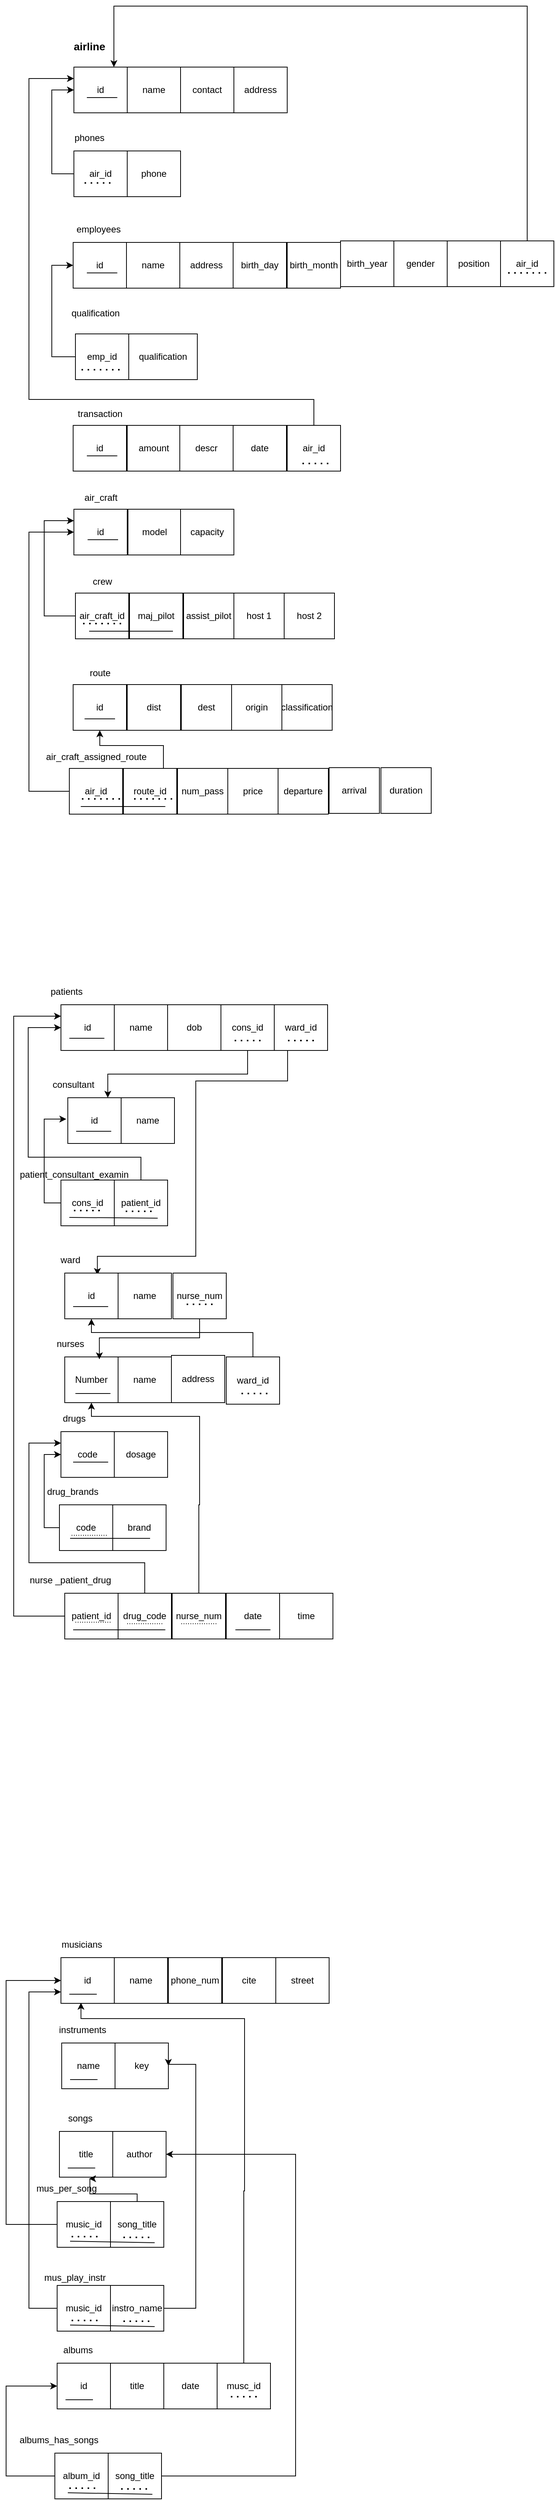 <mxfile version="27.0.3">
  <diagram name="Page-1" id="Xf2nIaWcc_9QEJcceSFJ">
    <mxGraphModel dx="1167" dy="615" grid="1" gridSize="10" guides="1" tooltips="1" connect="1" arrows="1" fold="1" page="1" pageScale="1" pageWidth="850" pageHeight="1100" math="0" shadow="0">
      <root>
        <mxCell id="0" />
        <mxCell id="1" parent="0" />
        <mxCell id="NDWrpsIQHPBVn6GBVkff-2" value="id" style="rounded=0;whiteSpace=wrap;html=1;" vertex="1" parent="1">
          <mxGeometry x="100" y="90" width="70" height="60" as="geometry" />
        </mxCell>
        <mxCell id="NDWrpsIQHPBVn6GBVkff-3" value="&lt;h3 style=&quot;line-height: 210%;&quot;&gt;airline&lt;/h3&gt;" style="text;html=1;align=center;verticalAlign=middle;resizable=0;points=[];autosize=1;strokeColor=none;fillColor=none;" vertex="1" parent="1">
          <mxGeometry x="90" y="28" width="60" height="70" as="geometry" />
        </mxCell>
        <mxCell id="NDWrpsIQHPBVn6GBVkff-4" value="contact" style="rounded=0;whiteSpace=wrap;html=1;" vertex="1" parent="1">
          <mxGeometry x="240" y="90" width="70" height="60" as="geometry" />
        </mxCell>
        <mxCell id="NDWrpsIQHPBVn6GBVkff-5" value="name" style="rounded=0;whiteSpace=wrap;html=1;" vertex="1" parent="1">
          <mxGeometry x="170" y="90" width="70" height="60" as="geometry" />
        </mxCell>
        <mxCell id="NDWrpsIQHPBVn6GBVkff-6" value="address" style="rounded=0;whiteSpace=wrap;html=1;" vertex="1" parent="1">
          <mxGeometry x="310" y="90" width="70" height="60" as="geometry" />
        </mxCell>
        <mxCell id="NDWrpsIQHPBVn6GBVkff-10" style="edgeStyle=orthogonalEdgeStyle;rounded=0;orthogonalLoop=1;jettySize=auto;html=1;exitX=0;exitY=0.5;exitDx=0;exitDy=0;entryX=0;entryY=0.5;entryDx=0;entryDy=0;" edge="1" parent="1" source="NDWrpsIQHPBVn6GBVkff-7" target="NDWrpsIQHPBVn6GBVkff-2">
          <mxGeometry relative="1" as="geometry">
            <mxPoint x="70" y="100" as="targetPoint" />
            <Array as="points">
              <mxPoint x="71" y="230" />
              <mxPoint x="71" y="120" />
            </Array>
          </mxGeometry>
        </mxCell>
        <mxCell id="NDWrpsIQHPBVn6GBVkff-7" value="air_id" style="rounded=0;whiteSpace=wrap;html=1;" vertex="1" parent="1">
          <mxGeometry x="100" y="200" width="70" height="60" as="geometry" />
        </mxCell>
        <mxCell id="NDWrpsIQHPBVn6GBVkff-8" value="phone" style="rounded=0;whiteSpace=wrap;html=1;" vertex="1" parent="1">
          <mxGeometry x="170" y="200" width="70" height="60" as="geometry" />
        </mxCell>
        <mxCell id="NDWrpsIQHPBVn6GBVkff-9" value="phones" style="text;html=1;align=center;verticalAlign=middle;resizable=0;points=[];autosize=1;strokeColor=none;fillColor=none;" vertex="1" parent="1">
          <mxGeometry x="90" y="168" width="60" height="30" as="geometry" />
        </mxCell>
        <mxCell id="NDWrpsIQHPBVn6GBVkff-11" value="id" style="rounded=0;whiteSpace=wrap;html=1;" vertex="1" parent="1">
          <mxGeometry x="99" y="320" width="70" height="60" as="geometry" />
        </mxCell>
        <mxCell id="NDWrpsIQHPBVn6GBVkff-12" value="employees" style="text;html=1;align=center;verticalAlign=middle;resizable=0;points=[];autosize=1;strokeColor=none;fillColor=none;" vertex="1" parent="1">
          <mxGeometry x="92" y="288" width="80" height="30" as="geometry" />
        </mxCell>
        <mxCell id="NDWrpsIQHPBVn6GBVkff-13" value="name" style="rounded=0;whiteSpace=wrap;html=1;" vertex="1" parent="1">
          <mxGeometry x="169" y="320" width="70" height="60" as="geometry" />
        </mxCell>
        <mxCell id="NDWrpsIQHPBVn6GBVkff-14" value="address" style="rounded=0;whiteSpace=wrap;html=1;" vertex="1" parent="1">
          <mxGeometry x="239" y="320" width="70" height="60" as="geometry" />
        </mxCell>
        <mxCell id="NDWrpsIQHPBVn6GBVkff-15" value="birth_day" style="rounded=0;whiteSpace=wrap;html=1;" vertex="1" parent="1">
          <mxGeometry x="309" y="320" width="70" height="60" as="geometry" />
        </mxCell>
        <mxCell id="NDWrpsIQHPBVn6GBVkff-16" value="birth_month" style="rounded=0;whiteSpace=wrap;html=1;" vertex="1" parent="1">
          <mxGeometry x="380" y="320" width="70" height="60" as="geometry" />
        </mxCell>
        <mxCell id="NDWrpsIQHPBVn6GBVkff-17" value="birth_year" style="rounded=0;whiteSpace=wrap;html=1;" vertex="1" parent="1">
          <mxGeometry x="450" y="318" width="70" height="60" as="geometry" />
        </mxCell>
        <mxCell id="NDWrpsIQHPBVn6GBVkff-18" value="gender" style="rounded=0;whiteSpace=wrap;html=1;" vertex="1" parent="1">
          <mxGeometry x="520" y="318" width="70" height="60" as="geometry" />
        </mxCell>
        <mxCell id="NDWrpsIQHPBVn6GBVkff-19" value="position" style="rounded=0;whiteSpace=wrap;html=1;" vertex="1" parent="1">
          <mxGeometry x="590" y="318" width="70" height="60" as="geometry" />
        </mxCell>
        <mxCell id="NDWrpsIQHPBVn6GBVkff-23" style="edgeStyle=orthogonalEdgeStyle;rounded=0;orthogonalLoop=1;jettySize=auto;html=1;exitX=0;exitY=0.5;exitDx=0;exitDy=0;entryX=0;entryY=0.5;entryDx=0;entryDy=0;" edge="1" parent="1" source="NDWrpsIQHPBVn6GBVkff-20" target="NDWrpsIQHPBVn6GBVkff-11">
          <mxGeometry relative="1" as="geometry">
            <mxPoint x="70" y="330" as="targetPoint" />
            <Array as="points">
              <mxPoint x="71" y="470" />
              <mxPoint x="71" y="350" />
            </Array>
          </mxGeometry>
        </mxCell>
        <mxCell id="NDWrpsIQHPBVn6GBVkff-20" value="emp_id" style="rounded=0;whiteSpace=wrap;html=1;" vertex="1" parent="1">
          <mxGeometry x="102" y="440" width="70" height="60" as="geometry" />
        </mxCell>
        <mxCell id="NDWrpsIQHPBVn6GBVkff-21" value="qualification" style="rounded=0;whiteSpace=wrap;html=1;" vertex="1" parent="1">
          <mxGeometry x="172" y="440" width="90" height="60" as="geometry" />
        </mxCell>
        <mxCell id="NDWrpsIQHPBVn6GBVkff-22" value="&lt;span style=&quot;text-wrap-mode: wrap;&quot;&gt;qualification&lt;/span&gt;" style="text;html=1;align=center;verticalAlign=middle;resizable=0;points=[];autosize=1;strokeColor=none;fillColor=none;" vertex="1" parent="1">
          <mxGeometry x="83" y="398" width="90" height="30" as="geometry" />
        </mxCell>
        <mxCell id="NDWrpsIQHPBVn6GBVkff-25" value="" style="endArrow=none;html=1;rounded=0;" edge="1" parent="1">
          <mxGeometry width="50" height="50" relative="1" as="geometry">
            <mxPoint x="117" y="130" as="sourcePoint" />
            <mxPoint x="157" y="130" as="targetPoint" />
          </mxGeometry>
        </mxCell>
        <mxCell id="NDWrpsIQHPBVn6GBVkff-26" value="" style="endArrow=none;html=1;rounded=0;" edge="1" parent="1">
          <mxGeometry width="50" height="50" relative="1" as="geometry">
            <mxPoint x="117" y="360" as="sourcePoint" />
            <mxPoint x="157" y="360" as="targetPoint" />
          </mxGeometry>
        </mxCell>
        <mxCell id="NDWrpsIQHPBVn6GBVkff-28" value="" style="endArrow=none;dashed=1;html=1;dashPattern=1 3;strokeWidth=2;rounded=0;" edge="1" parent="1">
          <mxGeometry width="50" height="50" relative="1" as="geometry">
            <mxPoint x="114" y="242" as="sourcePoint" />
            <mxPoint x="154" y="242" as="targetPoint" />
          </mxGeometry>
        </mxCell>
        <mxCell id="NDWrpsIQHPBVn6GBVkff-29" value="" style="endArrow=none;dashed=1;html=1;dashPattern=1 3;strokeWidth=2;rounded=0;" edge="1" parent="1">
          <mxGeometry width="50" height="50" relative="1" as="geometry">
            <mxPoint x="110" y="487" as="sourcePoint" />
            <mxPoint x="163" y="487" as="targetPoint" />
          </mxGeometry>
        </mxCell>
        <mxCell id="NDWrpsIQHPBVn6GBVkff-32" style="edgeStyle=orthogonalEdgeStyle;rounded=0;orthogonalLoop=1;jettySize=auto;html=1;exitX=0.5;exitY=0;exitDx=0;exitDy=0;entryX=0.75;entryY=0;entryDx=0;entryDy=0;" edge="1" parent="1" source="NDWrpsIQHPBVn6GBVkff-30" target="NDWrpsIQHPBVn6GBVkff-2">
          <mxGeometry relative="1" as="geometry">
            <mxPoint x="150" y="10" as="targetPoint" />
            <Array as="points">
              <mxPoint x="695" y="10" />
              <mxPoint x="153" y="10" />
            </Array>
          </mxGeometry>
        </mxCell>
        <mxCell id="NDWrpsIQHPBVn6GBVkff-30" value="air_id" style="rounded=0;whiteSpace=wrap;html=1;" vertex="1" parent="1">
          <mxGeometry x="660" y="318" width="70" height="60" as="geometry" />
        </mxCell>
        <mxCell id="NDWrpsIQHPBVn6GBVkff-31" value="" style="endArrow=none;dashed=1;html=1;dashPattern=1 3;strokeWidth=2;rounded=0;" edge="1" parent="1">
          <mxGeometry width="50" height="50" relative="1" as="geometry">
            <mxPoint x="670" y="360" as="sourcePoint" />
            <mxPoint x="720" y="360" as="targetPoint" />
          </mxGeometry>
        </mxCell>
        <mxCell id="NDWrpsIQHPBVn6GBVkff-33" value="id" style="rounded=0;whiteSpace=wrap;html=1;" vertex="1" parent="1">
          <mxGeometry x="99" y="560" width="70" height="60" as="geometry" />
        </mxCell>
        <mxCell id="NDWrpsIQHPBVn6GBVkff-34" value="" style="endArrow=none;html=1;rounded=0;" edge="1" parent="1">
          <mxGeometry width="50" height="50" relative="1" as="geometry">
            <mxPoint x="117" y="600" as="sourcePoint" />
            <mxPoint x="157" y="600" as="targetPoint" />
          </mxGeometry>
        </mxCell>
        <mxCell id="NDWrpsIQHPBVn6GBVkff-35" value="transaction" style="text;html=1;align=center;verticalAlign=middle;resizable=0;points=[];autosize=1;strokeColor=none;fillColor=none;" vertex="1" parent="1">
          <mxGeometry x="94" y="530" width="80" height="30" as="geometry" />
        </mxCell>
        <mxCell id="NDWrpsIQHPBVn6GBVkff-36" value="amount" style="rounded=0;whiteSpace=wrap;html=1;" vertex="1" parent="1">
          <mxGeometry x="170" y="560" width="70" height="60" as="geometry" />
        </mxCell>
        <mxCell id="NDWrpsIQHPBVn6GBVkff-37" value="descr" style="rounded=0;whiteSpace=wrap;html=1;" vertex="1" parent="1">
          <mxGeometry x="239" y="560" width="70" height="60" as="geometry" />
        </mxCell>
        <mxCell id="NDWrpsIQHPBVn6GBVkff-38" value="date" style="rounded=0;whiteSpace=wrap;html=1;" vertex="1" parent="1">
          <mxGeometry x="309" y="560" width="70" height="60" as="geometry" />
        </mxCell>
        <mxCell id="NDWrpsIQHPBVn6GBVkff-39" value="id" style="rounded=0;whiteSpace=wrap;html=1;" vertex="1" parent="1">
          <mxGeometry x="100" y="670" width="70" height="60" as="geometry" />
        </mxCell>
        <mxCell id="NDWrpsIQHPBVn6GBVkff-40" value="" style="endArrow=none;html=1;rounded=0;" edge="1" parent="1">
          <mxGeometry width="50" height="50" relative="1" as="geometry">
            <mxPoint x="118" y="710" as="sourcePoint" />
            <mxPoint x="158" y="710" as="targetPoint" />
          </mxGeometry>
        </mxCell>
        <mxCell id="NDWrpsIQHPBVn6GBVkff-41" value="model" style="rounded=0;whiteSpace=wrap;html=1;" vertex="1" parent="1">
          <mxGeometry x="171" y="670" width="70" height="60" as="geometry" />
        </mxCell>
        <mxCell id="NDWrpsIQHPBVn6GBVkff-42" value="capacity" style="rounded=0;whiteSpace=wrap;html=1;" vertex="1" parent="1">
          <mxGeometry x="240" y="670" width="70" height="60" as="geometry" />
        </mxCell>
        <mxCell id="NDWrpsIQHPBVn6GBVkff-44" value="air_craft" style="text;html=1;align=center;verticalAlign=middle;resizable=0;points=[];autosize=1;strokeColor=none;fillColor=none;" vertex="1" parent="1">
          <mxGeometry x="100" y="640" width="70" height="30" as="geometry" />
        </mxCell>
        <mxCell id="NDWrpsIQHPBVn6GBVkff-54" style="edgeStyle=orthogonalEdgeStyle;rounded=0;orthogonalLoop=1;jettySize=auto;html=1;exitX=0;exitY=0.5;exitDx=0;exitDy=0;entryX=0;entryY=0.25;entryDx=0;entryDy=0;" edge="1" parent="1" source="NDWrpsIQHPBVn6GBVkff-45" target="NDWrpsIQHPBVn6GBVkff-39">
          <mxGeometry relative="1" as="geometry">
            <mxPoint x="60" y="690" as="targetPoint" />
            <Array as="points">
              <mxPoint x="61" y="810" />
              <mxPoint x="61" y="685" />
            </Array>
          </mxGeometry>
        </mxCell>
        <mxCell id="NDWrpsIQHPBVn6GBVkff-45" value="air_craft_id" style="rounded=0;whiteSpace=wrap;html=1;" vertex="1" parent="1">
          <mxGeometry x="102" y="780" width="70" height="60" as="geometry" />
        </mxCell>
        <mxCell id="NDWrpsIQHPBVn6GBVkff-47" value="maj_pilot" style="rounded=0;whiteSpace=wrap;html=1;" vertex="1" parent="1">
          <mxGeometry x="173" y="780" width="70" height="60" as="geometry" />
        </mxCell>
        <mxCell id="NDWrpsIQHPBVn6GBVkff-48" value="assist_pilot" style="rounded=0;whiteSpace=wrap;html=1;" vertex="1" parent="1">
          <mxGeometry x="244" y="780" width="66" height="60" as="geometry" />
        </mxCell>
        <mxCell id="NDWrpsIQHPBVn6GBVkff-49" value="crew" style="text;html=1;align=center;verticalAlign=middle;resizable=0;points=[];autosize=1;strokeColor=none;fillColor=none;" vertex="1" parent="1">
          <mxGeometry x="112" y="750" width="50" height="30" as="geometry" />
        </mxCell>
        <mxCell id="NDWrpsIQHPBVn6GBVkff-50" value="host 1" style="rounded=0;whiteSpace=wrap;html=1;" vertex="1" parent="1">
          <mxGeometry x="310" y="780" width="66" height="60" as="geometry" />
        </mxCell>
        <mxCell id="NDWrpsIQHPBVn6GBVkff-51" value="host 2" style="rounded=0;whiteSpace=wrap;html=1;" vertex="1" parent="1">
          <mxGeometry x="376" y="780" width="66" height="60" as="geometry" />
        </mxCell>
        <mxCell id="NDWrpsIQHPBVn6GBVkff-46" value="" style="endArrow=none;html=1;rounded=0;entryX=0.814;entryY=0.833;entryDx=0;entryDy=0;entryPerimeter=0;" edge="1" parent="1" target="NDWrpsIQHPBVn6GBVkff-47">
          <mxGeometry width="50" height="50" relative="1" as="geometry">
            <mxPoint x="120" y="830" as="sourcePoint" />
            <mxPoint x="160" y="830" as="targetPoint" />
          </mxGeometry>
        </mxCell>
        <mxCell id="NDWrpsIQHPBVn6GBVkff-53" value="" style="endArrow=none;dashed=1;html=1;dashPattern=1 3;strokeWidth=2;rounded=0;" edge="1" parent="1">
          <mxGeometry width="50" height="50" relative="1" as="geometry">
            <mxPoint x="112" y="820" as="sourcePoint" />
            <mxPoint x="165" y="820" as="targetPoint" />
          </mxGeometry>
        </mxCell>
        <mxCell id="NDWrpsIQHPBVn6GBVkff-55" value="id" style="rounded=0;whiteSpace=wrap;html=1;" vertex="1" parent="1">
          <mxGeometry x="99" y="900" width="70" height="60" as="geometry" />
        </mxCell>
        <mxCell id="NDWrpsIQHPBVn6GBVkff-56" value="dist" style="rounded=0;whiteSpace=wrap;html=1;" vertex="1" parent="1">
          <mxGeometry x="170" y="900" width="70" height="60" as="geometry" />
        </mxCell>
        <mxCell id="NDWrpsIQHPBVn6GBVkff-57" value="dest" style="rounded=0;whiteSpace=wrap;html=1;" vertex="1" parent="1">
          <mxGeometry x="241" y="900" width="66" height="60" as="geometry" />
        </mxCell>
        <mxCell id="NDWrpsIQHPBVn6GBVkff-58" value="route" style="text;html=1;align=center;verticalAlign=middle;resizable=0;points=[];autosize=1;strokeColor=none;fillColor=none;" vertex="1" parent="1">
          <mxGeometry x="109" y="870" width="50" height="30" as="geometry" />
        </mxCell>
        <mxCell id="NDWrpsIQHPBVn6GBVkff-59" value="origin" style="rounded=0;whiteSpace=wrap;html=1;" vertex="1" parent="1">
          <mxGeometry x="307" y="900" width="66" height="60" as="geometry" />
        </mxCell>
        <mxCell id="NDWrpsIQHPBVn6GBVkff-60" value="classification" style="rounded=0;whiteSpace=wrap;html=1;" vertex="1" parent="1">
          <mxGeometry x="373" y="900" width="66" height="60" as="geometry" />
        </mxCell>
        <mxCell id="NDWrpsIQHPBVn6GBVkff-61" value="" style="endArrow=none;html=1;rounded=0;" edge="1" parent="1">
          <mxGeometry width="50" height="50" relative="1" as="geometry">
            <mxPoint x="114" y="945" as="sourcePoint" />
            <mxPoint x="154" y="945" as="targetPoint" />
          </mxGeometry>
        </mxCell>
        <mxCell id="NDWrpsIQHPBVn6GBVkff-73" style="edgeStyle=orthogonalEdgeStyle;rounded=0;orthogonalLoop=1;jettySize=auto;html=1;exitX=0;exitY=0.5;exitDx=0;exitDy=0;entryX=0;entryY=0.5;entryDx=0;entryDy=0;" edge="1" parent="1" source="NDWrpsIQHPBVn6GBVkff-62" target="NDWrpsIQHPBVn6GBVkff-39">
          <mxGeometry relative="1" as="geometry">
            <mxPoint x="40" y="690" as="targetPoint" />
            <Array as="points">
              <mxPoint x="41" y="1040" />
              <mxPoint x="41" y="700" />
            </Array>
          </mxGeometry>
        </mxCell>
        <mxCell id="NDWrpsIQHPBVn6GBVkff-62" value="air_id" style="rounded=0;whiteSpace=wrap;html=1;" vertex="1" parent="1">
          <mxGeometry x="94" y="1010" width="70" height="60" as="geometry" />
        </mxCell>
        <mxCell id="NDWrpsIQHPBVn6GBVkff-74" style="edgeStyle=orthogonalEdgeStyle;rounded=0;orthogonalLoop=1;jettySize=auto;html=1;exitX=0.75;exitY=0;exitDx=0;exitDy=0;entryX=0.5;entryY=1;entryDx=0;entryDy=0;" edge="1" parent="1" source="NDWrpsIQHPBVn6GBVkff-63" target="NDWrpsIQHPBVn6GBVkff-55">
          <mxGeometry relative="1" as="geometry">
            <Array as="points">
              <mxPoint x="218" y="980" />
              <mxPoint x="134" y="980" />
            </Array>
          </mxGeometry>
        </mxCell>
        <mxCell id="NDWrpsIQHPBVn6GBVkff-63" value="route_id" style="rounded=0;whiteSpace=wrap;html=1;" vertex="1" parent="1">
          <mxGeometry x="165" y="1010" width="70" height="60" as="geometry" />
        </mxCell>
        <mxCell id="NDWrpsIQHPBVn6GBVkff-64" value="num_pass" style="rounded=0;whiteSpace=wrap;html=1;" vertex="1" parent="1">
          <mxGeometry x="236" y="1010" width="66" height="60" as="geometry" />
        </mxCell>
        <mxCell id="NDWrpsIQHPBVn6GBVkff-65" value="air_craft_assigned_route" style="text;html=1;align=center;verticalAlign=middle;resizable=0;points=[];autosize=1;strokeColor=none;fillColor=none;" vertex="1" parent="1">
          <mxGeometry x="49" y="980" width="160" height="30" as="geometry" />
        </mxCell>
        <mxCell id="NDWrpsIQHPBVn6GBVkff-66" value="price" style="rounded=0;whiteSpace=wrap;html=1;" vertex="1" parent="1">
          <mxGeometry x="302" y="1010" width="66" height="60" as="geometry" />
        </mxCell>
        <mxCell id="NDWrpsIQHPBVn6GBVkff-67" value="departure" style="rounded=0;whiteSpace=wrap;html=1;" vertex="1" parent="1">
          <mxGeometry x="368" y="1010" width="66" height="60" as="geometry" />
        </mxCell>
        <mxCell id="NDWrpsIQHPBVn6GBVkff-68" value="" style="endArrow=none;html=1;rounded=0;entryX=0.786;entryY=0.75;entryDx=0;entryDy=0;entryPerimeter=0;" edge="1" parent="1">
          <mxGeometry width="50" height="50" relative="1" as="geometry">
            <mxPoint x="109" y="1060" as="sourcePoint" />
            <mxPoint x="220.02" y="1060" as="targetPoint" />
          </mxGeometry>
        </mxCell>
        <mxCell id="NDWrpsIQHPBVn6GBVkff-69" value="" style="endArrow=none;dashed=1;html=1;dashPattern=1 3;strokeWidth=2;rounded=0;" edge="1" parent="1">
          <mxGeometry width="50" height="50" relative="1" as="geometry">
            <mxPoint x="110.5" y="1050" as="sourcePoint" />
            <mxPoint x="163.5" y="1050" as="targetPoint" />
          </mxGeometry>
        </mxCell>
        <mxCell id="NDWrpsIQHPBVn6GBVkff-70" value="" style="endArrow=none;dashed=1;html=1;dashPattern=1 3;strokeWidth=2;rounded=0;" edge="1" parent="1">
          <mxGeometry width="50" height="50" relative="1" as="geometry">
            <mxPoint x="179" y="1050" as="sourcePoint" />
            <mxPoint x="232" y="1050" as="targetPoint" />
          </mxGeometry>
        </mxCell>
        <mxCell id="NDWrpsIQHPBVn6GBVkff-71" value="arrival" style="rounded=0;whiteSpace=wrap;html=1;" vertex="1" parent="1">
          <mxGeometry x="435" y="1009" width="66" height="60" as="geometry" />
        </mxCell>
        <mxCell id="NDWrpsIQHPBVn6GBVkff-72" value="duration" style="rounded=0;whiteSpace=wrap;html=1;" vertex="1" parent="1">
          <mxGeometry x="503" y="1009" width="66" height="60" as="geometry" />
        </mxCell>
        <mxCell id="NDWrpsIQHPBVn6GBVkff-76" style="edgeStyle=orthogonalEdgeStyle;rounded=0;orthogonalLoop=1;jettySize=auto;html=1;exitX=0.5;exitY=0;exitDx=0;exitDy=0;entryX=0;entryY=0.25;entryDx=0;entryDy=0;" edge="1" parent="1" source="NDWrpsIQHPBVn6GBVkff-75" target="NDWrpsIQHPBVn6GBVkff-2">
          <mxGeometry relative="1" as="geometry">
            <mxPoint x="40" y="490" as="targetPoint" />
            <Array as="points">
              <mxPoint x="415" y="526" />
              <mxPoint x="41" y="526" />
              <mxPoint x="41" y="105" />
            </Array>
          </mxGeometry>
        </mxCell>
        <mxCell id="NDWrpsIQHPBVn6GBVkff-75" value="air_id" style="rounded=0;whiteSpace=wrap;html=1;" vertex="1" parent="1">
          <mxGeometry x="380" y="560" width="70" height="60" as="geometry" />
        </mxCell>
        <mxCell id="NDWrpsIQHPBVn6GBVkff-77" value="" style="endArrow=none;dashed=1;html=1;dashPattern=1 3;strokeWidth=2;rounded=0;" edge="1" parent="1">
          <mxGeometry width="50" height="50" relative="1" as="geometry">
            <mxPoint x="400" y="610" as="sourcePoint" />
            <mxPoint x="440" y="610" as="targetPoint" />
          </mxGeometry>
        </mxCell>
        <mxCell id="NDWrpsIQHPBVn6GBVkff-79" value="id" style="rounded=0;whiteSpace=wrap;html=1;" vertex="1" parent="1">
          <mxGeometry x="83" y="1320" width="70" height="60" as="geometry" />
        </mxCell>
        <mxCell id="NDWrpsIQHPBVn6GBVkff-80" value="patients" style="text;html=1;align=center;verticalAlign=middle;resizable=0;points=[];autosize=1;strokeColor=none;fillColor=none;" vertex="1" parent="1">
          <mxGeometry x="55" y="1288" width="70" height="30" as="geometry" />
        </mxCell>
        <mxCell id="NDWrpsIQHPBVn6GBVkff-83" value="name" style="rounded=0;whiteSpace=wrap;html=1;" vertex="1" parent="1">
          <mxGeometry x="153" y="1320" width="70" height="60" as="geometry" />
        </mxCell>
        <mxCell id="NDWrpsIQHPBVn6GBVkff-84" value="dob" style="rounded=0;whiteSpace=wrap;html=1;" vertex="1" parent="1">
          <mxGeometry x="223" y="1320" width="70" height="60" as="geometry" />
        </mxCell>
        <mxCell id="NDWrpsIQHPBVn6GBVkff-85" value="" style="endArrow=none;html=1;rounded=0;" edge="1" parent="1">
          <mxGeometry width="50" height="50" relative="1" as="geometry">
            <mxPoint x="94" y="1364" as="sourcePoint" />
            <mxPoint x="140" y="1364" as="targetPoint" />
          </mxGeometry>
        </mxCell>
        <mxCell id="NDWrpsIQHPBVn6GBVkff-86" value="id" style="rounded=0;whiteSpace=wrap;html=1;" vertex="1" parent="1">
          <mxGeometry x="92" y="1442" width="70" height="60" as="geometry" />
        </mxCell>
        <mxCell id="NDWrpsIQHPBVn6GBVkff-87" value="consultant" style="text;html=1;align=center;verticalAlign=middle;resizable=0;points=[];autosize=1;strokeColor=none;fillColor=none;" vertex="1" parent="1">
          <mxGeometry x="59" y="1410" width="80" height="30" as="geometry" />
        </mxCell>
        <mxCell id="NDWrpsIQHPBVn6GBVkff-88" value="name" style="rounded=0;whiteSpace=wrap;html=1;" vertex="1" parent="1">
          <mxGeometry x="162" y="1442" width="70" height="60" as="geometry" />
        </mxCell>
        <mxCell id="NDWrpsIQHPBVn6GBVkff-90" value="" style="endArrow=none;html=1;rounded=0;" edge="1" parent="1">
          <mxGeometry width="50" height="50" relative="1" as="geometry">
            <mxPoint x="103" y="1486" as="sourcePoint" />
            <mxPoint x="149" y="1486" as="targetPoint" />
          </mxGeometry>
        </mxCell>
        <mxCell id="NDWrpsIQHPBVn6GBVkff-92" style="edgeStyle=orthogonalEdgeStyle;rounded=0;orthogonalLoop=1;jettySize=auto;html=1;exitX=0.5;exitY=1;exitDx=0;exitDy=0;entryX=0.75;entryY=0;entryDx=0;entryDy=0;" edge="1" parent="1" source="NDWrpsIQHPBVn6GBVkff-91" target="NDWrpsIQHPBVn6GBVkff-86">
          <mxGeometry relative="1" as="geometry" />
        </mxCell>
        <mxCell id="NDWrpsIQHPBVn6GBVkff-91" value="cons_id" style="rounded=0;whiteSpace=wrap;html=1;" vertex="1" parent="1">
          <mxGeometry x="293" y="1320" width="70" height="60" as="geometry" />
        </mxCell>
        <mxCell id="NDWrpsIQHPBVn6GBVkff-93" value="" style="endArrow=none;dashed=1;html=1;dashPattern=1 3;strokeWidth=2;rounded=0;" edge="1" parent="1">
          <mxGeometry width="50" height="50" relative="1" as="geometry">
            <mxPoint x="311" y="1367" as="sourcePoint" />
            <mxPoint x="351" y="1367" as="targetPoint" />
          </mxGeometry>
        </mxCell>
        <mxCell id="NDWrpsIQHPBVn6GBVkff-127" style="edgeStyle=orthogonalEdgeStyle;rounded=0;orthogonalLoop=1;jettySize=auto;html=1;exitX=0;exitY=0.5;exitDx=0;exitDy=0;" edge="1" parent="1" source="NDWrpsIQHPBVn6GBVkff-94">
          <mxGeometry relative="1" as="geometry">
            <mxPoint x="90" y="1470" as="targetPoint" />
            <Array as="points">
              <mxPoint x="61" y="1580" />
            </Array>
          </mxGeometry>
        </mxCell>
        <mxCell id="NDWrpsIQHPBVn6GBVkff-94" value="cons_id" style="rounded=0;whiteSpace=wrap;html=1;" vertex="1" parent="1">
          <mxGeometry x="83" y="1550" width="70" height="60" as="geometry" />
        </mxCell>
        <mxCell id="NDWrpsIQHPBVn6GBVkff-128" style="edgeStyle=orthogonalEdgeStyle;rounded=0;orthogonalLoop=1;jettySize=auto;html=1;exitX=0.5;exitY=0;exitDx=0;exitDy=0;entryX=0;entryY=0.5;entryDx=0;entryDy=0;" edge="1" parent="1" source="NDWrpsIQHPBVn6GBVkff-95" target="NDWrpsIQHPBVn6GBVkff-79">
          <mxGeometry relative="1" as="geometry">
            <mxPoint x="50" y="1340" as="targetPoint" />
            <Array as="points">
              <mxPoint x="188" y="1520" />
              <mxPoint x="40" y="1520" />
              <mxPoint x="40" y="1350" />
            </Array>
          </mxGeometry>
        </mxCell>
        <mxCell id="NDWrpsIQHPBVn6GBVkff-95" value="patient_id" style="rounded=0;whiteSpace=wrap;html=1;" vertex="1" parent="1">
          <mxGeometry x="153" y="1550" width="70" height="60" as="geometry" />
        </mxCell>
        <mxCell id="NDWrpsIQHPBVn6GBVkff-96" value="" style="endArrow=none;html=1;rounded=0;entryX=0.814;entryY=0.833;entryDx=0;entryDy=0;entryPerimeter=0;" edge="1" parent="1" target="NDWrpsIQHPBVn6GBVkff-95">
          <mxGeometry width="50" height="50" relative="1" as="geometry">
            <mxPoint x="94" y="1599" as="sourcePoint" />
            <mxPoint x="140" y="1599" as="targetPoint" />
          </mxGeometry>
        </mxCell>
        <mxCell id="NDWrpsIQHPBVn6GBVkff-97" value="patient_consultant_examin" style="text;html=1;align=center;verticalAlign=middle;resizable=0;points=[];autosize=1;strokeColor=none;fillColor=none;" vertex="1" parent="1">
          <mxGeometry x="15" y="1528" width="170" height="30" as="geometry" />
        </mxCell>
        <mxCell id="NDWrpsIQHPBVn6GBVkff-98" value="" style="endArrow=none;dashed=1;html=1;dashPattern=1 3;strokeWidth=2;rounded=0;" edge="1" parent="1">
          <mxGeometry width="50" height="50" relative="1" as="geometry">
            <mxPoint x="100" y="1590" as="sourcePoint" />
            <mxPoint x="140" y="1590" as="targetPoint" />
          </mxGeometry>
        </mxCell>
        <mxCell id="NDWrpsIQHPBVn6GBVkff-99" value="" style="endArrow=none;dashed=1;html=1;dashPattern=1 3;strokeWidth=2;rounded=0;" edge="1" parent="1">
          <mxGeometry width="50" height="50" relative="1" as="geometry">
            <mxPoint x="168" y="1591" as="sourcePoint" />
            <mxPoint x="208" y="1591" as="targetPoint" />
          </mxGeometry>
        </mxCell>
        <mxCell id="NDWrpsIQHPBVn6GBVkff-126" style="edgeStyle=orthogonalEdgeStyle;rounded=0;orthogonalLoop=1;jettySize=auto;html=1;exitX=0.25;exitY=1;exitDx=0;exitDy=0;entryX=0.612;entryY=0.041;entryDx=0;entryDy=0;entryPerimeter=0;" edge="1" parent="1" source="NDWrpsIQHPBVn6GBVkff-100" target="NDWrpsIQHPBVn6GBVkff-102">
          <mxGeometry relative="1" as="geometry">
            <mxPoint x="130" y="1650" as="targetPoint" />
            <Array as="points">
              <mxPoint x="381" y="1420" />
              <mxPoint x="260" y="1420" />
              <mxPoint x="260" y="1650" />
              <mxPoint x="131" y="1650" />
            </Array>
          </mxGeometry>
        </mxCell>
        <mxCell id="NDWrpsIQHPBVn6GBVkff-100" value="ward_id" style="rounded=0;whiteSpace=wrap;html=1;" vertex="1" parent="1">
          <mxGeometry x="363" y="1320" width="70" height="60" as="geometry" />
        </mxCell>
        <mxCell id="NDWrpsIQHPBVn6GBVkff-101" value="" style="endArrow=none;dashed=1;html=1;dashPattern=1 3;strokeWidth=2;rounded=0;" edge="1" parent="1">
          <mxGeometry width="50" height="50" relative="1" as="geometry">
            <mxPoint x="381" y="1367" as="sourcePoint" />
            <mxPoint x="421" y="1367" as="targetPoint" />
          </mxGeometry>
        </mxCell>
        <mxCell id="NDWrpsIQHPBVn6GBVkff-102" value="id" style="rounded=0;whiteSpace=wrap;html=1;" vertex="1" parent="1">
          <mxGeometry x="88" y="1672" width="70" height="60" as="geometry" />
        </mxCell>
        <mxCell id="NDWrpsIQHPBVn6GBVkff-103" value="ward" style="text;html=1;align=center;verticalAlign=middle;resizable=0;points=[];autosize=1;strokeColor=none;fillColor=none;" vertex="1" parent="1">
          <mxGeometry x="70" y="1640" width="50" height="30" as="geometry" />
        </mxCell>
        <mxCell id="NDWrpsIQHPBVn6GBVkff-104" value="name" style="rounded=0;whiteSpace=wrap;html=1;" vertex="1" parent="1">
          <mxGeometry x="158" y="1672" width="70" height="60" as="geometry" />
        </mxCell>
        <mxCell id="NDWrpsIQHPBVn6GBVkff-105" value="" style="endArrow=none;html=1;rounded=0;" edge="1" parent="1">
          <mxGeometry width="50" height="50" relative="1" as="geometry">
            <mxPoint x="99" y="1716" as="sourcePoint" />
            <mxPoint x="145" y="1716" as="targetPoint" />
          </mxGeometry>
        </mxCell>
        <mxCell id="NDWrpsIQHPBVn6GBVkff-106" value="nurses" style="text;html=1;align=center;verticalAlign=middle;resizable=0;points=[];autosize=1;strokeColor=none;fillColor=none;" vertex="1" parent="1">
          <mxGeometry x="65" y="1750" width="60" height="30" as="geometry" />
        </mxCell>
        <mxCell id="NDWrpsIQHPBVn6GBVkff-107" value="Number" style="rounded=0;whiteSpace=wrap;html=1;" vertex="1" parent="1">
          <mxGeometry x="88" y="1782" width="70" height="60" as="geometry" />
        </mxCell>
        <mxCell id="NDWrpsIQHPBVn6GBVkff-108" value="name" style="rounded=0;whiteSpace=wrap;html=1;" vertex="1" parent="1">
          <mxGeometry x="158" y="1782" width="70" height="60" as="geometry" />
        </mxCell>
        <mxCell id="NDWrpsIQHPBVn6GBVkff-109" value="code" style="rounded=0;whiteSpace=wrap;html=1;" vertex="1" parent="1">
          <mxGeometry x="83" y="1880" width="70" height="60" as="geometry" />
        </mxCell>
        <mxCell id="NDWrpsIQHPBVn6GBVkff-110" value="dosage" style="rounded=0;whiteSpace=wrap;html=1;" vertex="1" parent="1">
          <mxGeometry x="153" y="1880" width="70" height="60" as="geometry" />
        </mxCell>
        <mxCell id="NDWrpsIQHPBVn6GBVkff-112" value="drugs" style="text;html=1;align=center;verticalAlign=middle;resizable=0;points=[];autosize=1;strokeColor=none;fillColor=none;" vertex="1" parent="1">
          <mxGeometry x="75" y="1848" width="50" height="30" as="geometry" />
        </mxCell>
        <mxCell id="NDWrpsIQHPBVn6GBVkff-113" value="" style="endArrow=none;html=1;rounded=0;" edge="1" parent="1">
          <mxGeometry width="50" height="50" relative="1" as="geometry">
            <mxPoint x="102" y="1830" as="sourcePoint" />
            <mxPoint x="148" y="1830" as="targetPoint" />
          </mxGeometry>
        </mxCell>
        <mxCell id="NDWrpsIQHPBVn6GBVkff-114" value="" style="endArrow=none;html=1;rounded=0;" edge="1" parent="1">
          <mxGeometry width="50" height="50" relative="1" as="geometry">
            <mxPoint x="99" y="1920" as="sourcePoint" />
            <mxPoint x="145" y="1920" as="targetPoint" />
          </mxGeometry>
        </mxCell>
        <mxCell id="NDWrpsIQHPBVn6GBVkff-115" value="address" style="rounded=0;whiteSpace=wrap;html=1;" vertex="1" parent="1">
          <mxGeometry x="228" y="1780" width="70" height="62" as="geometry" />
        </mxCell>
        <mxCell id="NDWrpsIQHPBVn6GBVkff-121" style="edgeStyle=orthogonalEdgeStyle;rounded=0;orthogonalLoop=1;jettySize=auto;html=1;exitX=0;exitY=0.5;exitDx=0;exitDy=0;entryX=0;entryY=0.5;entryDx=0;entryDy=0;" edge="1" parent="1" source="NDWrpsIQHPBVn6GBVkff-116" target="NDWrpsIQHPBVn6GBVkff-109">
          <mxGeometry relative="1" as="geometry">
            <mxPoint x="60" y="1910" as="targetPoint" />
            <Array as="points">
              <mxPoint x="61" y="2006" />
              <mxPoint x="61" y="1910" />
            </Array>
          </mxGeometry>
        </mxCell>
        <mxCell id="NDWrpsIQHPBVn6GBVkff-116" value="code" style="rounded=0;whiteSpace=wrap;html=1;" vertex="1" parent="1">
          <mxGeometry x="81" y="1976" width="70" height="60" as="geometry" />
        </mxCell>
        <mxCell id="NDWrpsIQHPBVn6GBVkff-117" value="brand" style="rounded=0;whiteSpace=wrap;html=1;" vertex="1" parent="1">
          <mxGeometry x="151" y="1976" width="70" height="60" as="geometry" />
        </mxCell>
        <mxCell id="NDWrpsIQHPBVn6GBVkff-118" value="drug_brands" style="text;html=1;align=center;verticalAlign=middle;resizable=0;points=[];autosize=1;strokeColor=none;fillColor=none;" vertex="1" parent="1">
          <mxGeometry x="53" y="1944" width="90" height="30" as="geometry" />
        </mxCell>
        <mxCell id="NDWrpsIQHPBVn6GBVkff-119" value="" style="endArrow=none;html=1;rounded=0;dashed=1;dashPattern=1 2;" edge="1" parent="1">
          <mxGeometry width="50" height="50" relative="1" as="geometry">
            <mxPoint x="97" y="2016" as="sourcePoint" />
            <mxPoint x="143" y="2016" as="targetPoint" />
          </mxGeometry>
        </mxCell>
        <mxCell id="NDWrpsIQHPBVn6GBVkff-120" value="" style="endArrow=none;html=1;rounded=0;entryX=0.7;entryY=0.733;entryDx=0;entryDy=0;entryPerimeter=0;" edge="1" parent="1" target="NDWrpsIQHPBVn6GBVkff-117">
          <mxGeometry width="50" height="50" relative="1" as="geometry">
            <mxPoint x="95" y="2020" as="sourcePoint" />
            <mxPoint x="141" y="2020" as="targetPoint" />
          </mxGeometry>
        </mxCell>
        <mxCell id="NDWrpsIQHPBVn6GBVkff-135" style="edgeStyle=orthogonalEdgeStyle;rounded=0;orthogonalLoop=1;jettySize=auto;html=1;exitX=0;exitY=0.5;exitDx=0;exitDy=0;entryX=0;entryY=0.25;entryDx=0;entryDy=0;" edge="1" parent="1" source="NDWrpsIQHPBVn6GBVkff-122" target="NDWrpsIQHPBVn6GBVkff-79">
          <mxGeometry relative="1" as="geometry">
            <mxPoint x="20" y="1327.405" as="targetPoint" />
            <Array as="points">
              <mxPoint x="21" y="2122" />
              <mxPoint x="21" y="1335" />
            </Array>
          </mxGeometry>
        </mxCell>
        <mxCell id="NDWrpsIQHPBVn6GBVkff-122" value="patient_id" style="rounded=0;whiteSpace=wrap;html=1;" vertex="1" parent="1">
          <mxGeometry x="88" y="2092" width="70" height="60" as="geometry" />
        </mxCell>
        <mxCell id="NDWrpsIQHPBVn6GBVkff-123" value="nurse _patient_drug" style="text;html=1;align=center;verticalAlign=middle;resizable=0;points=[];autosize=1;strokeColor=none;fillColor=none;" vertex="1" parent="1">
          <mxGeometry x="30" y="2060" width="130" height="30" as="geometry" />
        </mxCell>
        <mxCell id="NDWrpsIQHPBVn6GBVkff-136" style="edgeStyle=orthogonalEdgeStyle;rounded=0;orthogonalLoop=1;jettySize=auto;html=1;exitX=0.5;exitY=0;exitDx=0;exitDy=0;entryX=0;entryY=0.25;entryDx=0;entryDy=0;" edge="1" parent="1" source="NDWrpsIQHPBVn6GBVkff-124" target="NDWrpsIQHPBVn6GBVkff-109">
          <mxGeometry relative="1" as="geometry">
            <mxPoint x="40" y="1900" as="targetPoint" />
            <Array as="points">
              <mxPoint x="193" y="2052" />
              <mxPoint x="41" y="2052" />
              <mxPoint x="41" y="1895" />
            </Array>
          </mxGeometry>
        </mxCell>
        <mxCell id="NDWrpsIQHPBVn6GBVkff-124" value="drug_code" style="rounded=0;whiteSpace=wrap;html=1;" vertex="1" parent="1">
          <mxGeometry x="158" y="2092" width="70" height="60" as="geometry" />
        </mxCell>
        <mxCell id="NDWrpsIQHPBVn6GBVkff-125" value="" style="endArrow=none;html=1;rounded=0;entryX=0.886;entryY=0.8;entryDx=0;entryDy=0;entryPerimeter=0;" edge="1" parent="1" target="NDWrpsIQHPBVn6GBVkff-124">
          <mxGeometry width="50" height="50" relative="1" as="geometry">
            <mxPoint x="99" y="2140" as="sourcePoint" />
            <mxPoint x="145" y="2140" as="targetPoint" />
          </mxGeometry>
        </mxCell>
        <mxCell id="NDWrpsIQHPBVn6GBVkff-137" style="edgeStyle=orthogonalEdgeStyle;rounded=0;orthogonalLoop=1;jettySize=auto;html=1;exitX=0.5;exitY=0;exitDx=0;exitDy=0;entryX=0.5;entryY=1;entryDx=0;entryDy=0;" edge="1" parent="1" source="NDWrpsIQHPBVn6GBVkff-129" target="NDWrpsIQHPBVn6GBVkff-107">
          <mxGeometry relative="1" as="geometry">
            <mxPoint x="130" y="1860" as="targetPoint" />
            <Array as="points">
              <mxPoint x="264" y="1976" />
              <mxPoint x="265" y="1976" />
              <mxPoint x="265" y="1860" />
              <mxPoint x="123" y="1860" />
            </Array>
          </mxGeometry>
        </mxCell>
        <mxCell id="NDWrpsIQHPBVn6GBVkff-129" value="nurse_num" style="rounded=0;whiteSpace=wrap;html=1;" vertex="1" parent="1">
          <mxGeometry x="229" y="2092" width="70" height="60" as="geometry" />
        </mxCell>
        <mxCell id="NDWrpsIQHPBVn6GBVkff-130" value="" style="endArrow=none;html=1;rounded=0;dashed=1;dashPattern=1 2;" edge="1" parent="1">
          <mxGeometry width="50" height="50" relative="1" as="geometry">
            <mxPoint x="102" y="2130" as="sourcePoint" />
            <mxPoint x="148" y="2130" as="targetPoint" />
          </mxGeometry>
        </mxCell>
        <mxCell id="NDWrpsIQHPBVn6GBVkff-131" value="" style="endArrow=none;html=1;rounded=0;dashed=1;dashPattern=1 2;" edge="1" parent="1">
          <mxGeometry width="50" height="50" relative="1" as="geometry">
            <mxPoint x="170" y="2132" as="sourcePoint" />
            <mxPoint x="216" y="2132" as="targetPoint" />
          </mxGeometry>
        </mxCell>
        <mxCell id="NDWrpsIQHPBVn6GBVkff-132" value="" style="endArrow=none;html=1;rounded=0;dashed=1;dashPattern=1 2;" edge="1" parent="1">
          <mxGeometry width="50" height="50" relative="1" as="geometry">
            <mxPoint x="241" y="2132" as="sourcePoint" />
            <mxPoint x="287" y="2132" as="targetPoint" />
          </mxGeometry>
        </mxCell>
        <mxCell id="NDWrpsIQHPBVn6GBVkff-133" value="date" style="rounded=0;whiteSpace=wrap;html=1;" vertex="1" parent="1">
          <mxGeometry x="300" y="2092" width="70" height="60" as="geometry" />
        </mxCell>
        <mxCell id="NDWrpsIQHPBVn6GBVkff-134" value="time" style="rounded=0;whiteSpace=wrap;html=1;" vertex="1" parent="1">
          <mxGeometry x="370" y="2092" width="70" height="60" as="geometry" />
        </mxCell>
        <mxCell id="NDWrpsIQHPBVn6GBVkff-138" value="" style="endArrow=none;html=1;rounded=0;" edge="1" parent="1">
          <mxGeometry width="50" height="50" relative="1" as="geometry">
            <mxPoint x="312" y="2140" as="sourcePoint" />
            <mxPoint x="358" y="2140" as="targetPoint" />
          </mxGeometry>
        </mxCell>
        <mxCell id="NDWrpsIQHPBVn6GBVkff-139" value="nurse_num" style="rounded=0;whiteSpace=wrap;html=1;" vertex="1" parent="1">
          <mxGeometry x="230" y="1672" width="70" height="60" as="geometry" />
        </mxCell>
        <mxCell id="NDWrpsIQHPBVn6GBVkff-140" style="edgeStyle=orthogonalEdgeStyle;rounded=0;orthogonalLoop=1;jettySize=auto;html=1;exitX=0.5;exitY=1;exitDx=0;exitDy=0;entryX=0.649;entryY=0.052;entryDx=0;entryDy=0;entryPerimeter=0;" edge="1" parent="1" source="NDWrpsIQHPBVn6GBVkff-139" target="NDWrpsIQHPBVn6GBVkff-107">
          <mxGeometry relative="1" as="geometry" />
        </mxCell>
        <mxCell id="NDWrpsIQHPBVn6GBVkff-141" value="" style="endArrow=none;dashed=1;html=1;dashPattern=1 3;strokeWidth=2;rounded=0;" edge="1" parent="1">
          <mxGeometry width="50" height="50" relative="1" as="geometry">
            <mxPoint x="248" y="1713" as="sourcePoint" />
            <mxPoint x="288" y="1713" as="targetPoint" />
          </mxGeometry>
        </mxCell>
        <mxCell id="NDWrpsIQHPBVn6GBVkff-143" style="edgeStyle=orthogonalEdgeStyle;rounded=0;orthogonalLoop=1;jettySize=auto;html=1;exitX=0.5;exitY=0;exitDx=0;exitDy=0;entryX=0.5;entryY=1;entryDx=0;entryDy=0;" edge="1" parent="1" source="NDWrpsIQHPBVn6GBVkff-142" target="NDWrpsIQHPBVn6GBVkff-102">
          <mxGeometry relative="1" as="geometry">
            <Array as="points">
              <mxPoint x="335" y="1750" />
              <mxPoint x="123" y="1750" />
            </Array>
          </mxGeometry>
        </mxCell>
        <mxCell id="NDWrpsIQHPBVn6GBVkff-142" value="ward_id" style="rounded=0;whiteSpace=wrap;html=1;" vertex="1" parent="1">
          <mxGeometry x="300" y="1782" width="70" height="62" as="geometry" />
        </mxCell>
        <mxCell id="NDWrpsIQHPBVn6GBVkff-144" value="" style="endArrow=none;dashed=1;html=1;dashPattern=1 3;strokeWidth=2;rounded=0;" edge="1" parent="1">
          <mxGeometry width="50" height="50" relative="1" as="geometry">
            <mxPoint x="320" y="1830" as="sourcePoint" />
            <mxPoint x="360" y="1830" as="targetPoint" />
          </mxGeometry>
        </mxCell>
        <mxCell id="NDWrpsIQHPBVn6GBVkff-145" value="id" style="rounded=0;whiteSpace=wrap;html=1;" vertex="1" parent="1">
          <mxGeometry x="83" y="2570" width="70" height="60" as="geometry" />
        </mxCell>
        <mxCell id="NDWrpsIQHPBVn6GBVkff-146" value="name" style="rounded=0;whiteSpace=wrap;html=1;" vertex="1" parent="1">
          <mxGeometry x="153" y="2570" width="70" height="60" as="geometry" />
        </mxCell>
        <mxCell id="NDWrpsIQHPBVn6GBVkff-147" value="" style="endArrow=none;html=1;rounded=0;" edge="1" parent="1">
          <mxGeometry width="50" height="50" relative="1" as="geometry">
            <mxPoint x="94" y="2618" as="sourcePoint" />
            <mxPoint x="130" y="2618" as="targetPoint" />
          </mxGeometry>
        </mxCell>
        <mxCell id="NDWrpsIQHPBVn6GBVkff-148" value="phone_num" style="rounded=0;whiteSpace=wrap;html=1;" vertex="1" parent="1">
          <mxGeometry x="224" y="2570" width="70" height="60" as="geometry" />
        </mxCell>
        <mxCell id="NDWrpsIQHPBVn6GBVkff-149" value="cite" style="rounded=0;whiteSpace=wrap;html=1;" vertex="1" parent="1">
          <mxGeometry x="295" y="2570" width="70" height="60" as="geometry" />
        </mxCell>
        <mxCell id="NDWrpsIQHPBVn6GBVkff-150" value="street" style="rounded=0;whiteSpace=wrap;html=1;" vertex="1" parent="1">
          <mxGeometry x="365" y="2570" width="70" height="60" as="geometry" />
        </mxCell>
        <mxCell id="NDWrpsIQHPBVn6GBVkff-151" value="musicians" style="text;html=1;align=center;verticalAlign=middle;resizable=0;points=[];autosize=1;strokeColor=none;fillColor=none;" vertex="1" parent="1">
          <mxGeometry x="70" y="2538" width="80" height="30" as="geometry" />
        </mxCell>
        <mxCell id="NDWrpsIQHPBVn6GBVkff-152" value="name" style="rounded=0;whiteSpace=wrap;html=1;" vertex="1" parent="1">
          <mxGeometry x="84" y="2682" width="70" height="60" as="geometry" />
        </mxCell>
        <mxCell id="NDWrpsIQHPBVn6GBVkff-153" value="key" style="rounded=0;whiteSpace=wrap;html=1;" vertex="1" parent="1">
          <mxGeometry x="154" y="2682" width="70" height="60" as="geometry" />
        </mxCell>
        <mxCell id="NDWrpsIQHPBVn6GBVkff-154" value="" style="endArrow=none;html=1;rounded=0;" edge="1" parent="1">
          <mxGeometry width="50" height="50" relative="1" as="geometry">
            <mxPoint x="95" y="2730" as="sourcePoint" />
            <mxPoint x="131" y="2730" as="targetPoint" />
          </mxGeometry>
        </mxCell>
        <mxCell id="NDWrpsIQHPBVn6GBVkff-155" value="instruments" style="text;html=1;align=center;verticalAlign=middle;resizable=0;points=[];autosize=1;strokeColor=none;fillColor=none;" vertex="1" parent="1">
          <mxGeometry x="66" y="2650" width="90" height="30" as="geometry" />
        </mxCell>
        <mxCell id="NDWrpsIQHPBVn6GBVkff-156" value="title" style="rounded=0;whiteSpace=wrap;html=1;" vertex="1" parent="1">
          <mxGeometry x="81" y="2798" width="70" height="60" as="geometry" />
        </mxCell>
        <mxCell id="NDWrpsIQHPBVn6GBVkff-157" value="author" style="rounded=0;whiteSpace=wrap;html=1;" vertex="1" parent="1">
          <mxGeometry x="151" y="2798" width="70" height="60" as="geometry" />
        </mxCell>
        <mxCell id="NDWrpsIQHPBVn6GBVkff-158" value="" style="endArrow=none;html=1;rounded=0;" edge="1" parent="1">
          <mxGeometry width="50" height="50" relative="1" as="geometry">
            <mxPoint x="92" y="2846" as="sourcePoint" />
            <mxPoint x="128" y="2846" as="targetPoint" />
          </mxGeometry>
        </mxCell>
        <mxCell id="NDWrpsIQHPBVn6GBVkff-159" value="songs" style="text;html=1;align=center;verticalAlign=middle;resizable=0;points=[];autosize=1;strokeColor=none;fillColor=none;" vertex="1" parent="1">
          <mxGeometry x="78" y="2766" width="60" height="30" as="geometry" />
        </mxCell>
        <mxCell id="NDWrpsIQHPBVn6GBVkff-165" style="edgeStyle=orthogonalEdgeStyle;rounded=0;orthogonalLoop=1;jettySize=auto;html=1;exitX=0;exitY=0.5;exitDx=0;exitDy=0;entryX=0;entryY=0.5;entryDx=0;entryDy=0;" edge="1" parent="1" source="NDWrpsIQHPBVn6GBVkff-160" target="NDWrpsIQHPBVn6GBVkff-145">
          <mxGeometry relative="1" as="geometry">
            <mxPoint x="10" y="2600" as="targetPoint" />
            <Array as="points">
              <mxPoint x="11" y="2920" />
              <mxPoint x="11" y="2600" />
            </Array>
          </mxGeometry>
        </mxCell>
        <mxCell id="NDWrpsIQHPBVn6GBVkff-160" value="music_id" style="rounded=0;whiteSpace=wrap;html=1;" vertex="1" parent="1">
          <mxGeometry x="78" y="2890" width="70" height="60" as="geometry" />
        </mxCell>
        <mxCell id="NDWrpsIQHPBVn6GBVkff-168" style="edgeStyle=orthogonalEdgeStyle;rounded=0;orthogonalLoop=1;jettySize=auto;html=1;exitX=0.5;exitY=0;exitDx=0;exitDy=0;" edge="1" parent="1" source="NDWrpsIQHPBVn6GBVkff-161">
          <mxGeometry relative="1" as="geometry">
            <mxPoint x="120" y="2860" as="targetPoint" />
            <Array as="points">
              <mxPoint x="183" y="2880" />
              <mxPoint x="121" y="2880" />
            </Array>
          </mxGeometry>
        </mxCell>
        <mxCell id="NDWrpsIQHPBVn6GBVkff-161" value="song_title" style="rounded=0;whiteSpace=wrap;html=1;" vertex="1" parent="1">
          <mxGeometry x="148" y="2890" width="70" height="60" as="geometry" />
        </mxCell>
        <mxCell id="NDWrpsIQHPBVn6GBVkff-162" value="" style="endArrow=none;html=1;rounded=0;entryX=0.743;entryY=0.833;entryDx=0;entryDy=0;entryPerimeter=0;" edge="1" parent="1">
          <mxGeometry width="50" height="50" relative="1" as="geometry">
            <mxPoint x="95" y="2942" as="sourcePoint" />
            <mxPoint x="206.01" y="2943.98" as="targetPoint" />
          </mxGeometry>
        </mxCell>
        <mxCell id="NDWrpsIQHPBVn6GBVkff-163" value="" style="endArrow=none;dashed=1;html=1;dashPattern=1 3;strokeWidth=2;rounded=0;" edge="1" parent="1">
          <mxGeometry width="50" height="50" relative="1" as="geometry">
            <mxPoint x="97" y="2936" as="sourcePoint" />
            <mxPoint x="137" y="2936" as="targetPoint" />
          </mxGeometry>
        </mxCell>
        <mxCell id="NDWrpsIQHPBVn6GBVkff-164" value="" style="endArrow=none;dashed=1;html=1;dashPattern=1 3;strokeWidth=2;rounded=0;" edge="1" parent="1">
          <mxGeometry width="50" height="50" relative="1" as="geometry">
            <mxPoint x="165" y="2937" as="sourcePoint" />
            <mxPoint x="205" y="2937" as="targetPoint" />
          </mxGeometry>
        </mxCell>
        <mxCell id="NDWrpsIQHPBVn6GBVkff-177" style="edgeStyle=orthogonalEdgeStyle;rounded=0;orthogonalLoop=1;jettySize=auto;html=1;exitX=0;exitY=0.5;exitDx=0;exitDy=0;entryX=0;entryY=0.75;entryDx=0;entryDy=0;" edge="1" parent="1" source="NDWrpsIQHPBVn6GBVkff-169" target="NDWrpsIQHPBVn6GBVkff-145">
          <mxGeometry relative="1" as="geometry">
            <mxPoint x="40" y="2610" as="targetPoint" />
            <Array as="points">
              <mxPoint x="41" y="3030" />
              <mxPoint x="41" y="2615" />
            </Array>
          </mxGeometry>
        </mxCell>
        <mxCell id="NDWrpsIQHPBVn6GBVkff-169" value="music_id" style="rounded=0;whiteSpace=wrap;html=1;" vertex="1" parent="1">
          <mxGeometry x="78" y="3000" width="70" height="60" as="geometry" />
        </mxCell>
        <mxCell id="NDWrpsIQHPBVn6GBVkff-176" style="edgeStyle=orthogonalEdgeStyle;rounded=0;orthogonalLoop=1;jettySize=auto;html=1;exitX=1;exitY=0.5;exitDx=0;exitDy=0;entryX=1;entryY=0.5;entryDx=0;entryDy=0;" edge="1" parent="1" source="NDWrpsIQHPBVn6GBVkff-170" target="NDWrpsIQHPBVn6GBVkff-153">
          <mxGeometry relative="1" as="geometry">
            <mxPoint x="230" y="2710" as="targetPoint" />
            <Array as="points">
              <mxPoint x="260" y="3030" />
              <mxPoint x="260" y="2710" />
              <mxPoint x="224" y="2710" />
            </Array>
          </mxGeometry>
        </mxCell>
        <mxCell id="NDWrpsIQHPBVn6GBVkff-170" value="instro_name" style="rounded=0;whiteSpace=wrap;html=1;" vertex="1" parent="1">
          <mxGeometry x="148" y="3000" width="70" height="60" as="geometry" />
        </mxCell>
        <mxCell id="NDWrpsIQHPBVn6GBVkff-171" value="" style="endArrow=none;html=1;rounded=0;entryX=0.743;entryY=0.833;entryDx=0;entryDy=0;entryPerimeter=0;" edge="1" parent="1">
          <mxGeometry width="50" height="50" relative="1" as="geometry">
            <mxPoint x="95" y="3052" as="sourcePoint" />
            <mxPoint x="206.01" y="3053.98" as="targetPoint" />
          </mxGeometry>
        </mxCell>
        <mxCell id="NDWrpsIQHPBVn6GBVkff-172" value="" style="endArrow=none;dashed=1;html=1;dashPattern=1 3;strokeWidth=2;rounded=0;" edge="1" parent="1">
          <mxGeometry width="50" height="50" relative="1" as="geometry">
            <mxPoint x="97" y="3046" as="sourcePoint" />
            <mxPoint x="137" y="3046" as="targetPoint" />
          </mxGeometry>
        </mxCell>
        <mxCell id="NDWrpsIQHPBVn6GBVkff-173" value="" style="endArrow=none;dashed=1;html=1;dashPattern=1 3;strokeWidth=2;rounded=0;" edge="1" parent="1">
          <mxGeometry width="50" height="50" relative="1" as="geometry">
            <mxPoint x="165" y="3047" as="sourcePoint" />
            <mxPoint x="205" y="3047" as="targetPoint" />
          </mxGeometry>
        </mxCell>
        <mxCell id="NDWrpsIQHPBVn6GBVkff-174" value="mus_per_song" style="text;html=1;align=center;verticalAlign=middle;resizable=0;points=[];autosize=1;strokeColor=none;fillColor=none;" vertex="1" parent="1">
          <mxGeometry x="40" y="2858" width="100" height="30" as="geometry" />
        </mxCell>
        <mxCell id="NDWrpsIQHPBVn6GBVkff-175" value="mus_play_instr" style="text;html=1;align=center;verticalAlign=middle;resizable=0;points=[];autosize=1;strokeColor=none;fillColor=none;" vertex="1" parent="1">
          <mxGeometry x="51" y="2975" width="100" height="30" as="geometry" />
        </mxCell>
        <mxCell id="NDWrpsIQHPBVn6GBVkff-178" value="id" style="rounded=0;whiteSpace=wrap;html=1;" vertex="1" parent="1">
          <mxGeometry x="78" y="3102" width="70" height="60" as="geometry" />
        </mxCell>
        <mxCell id="NDWrpsIQHPBVn6GBVkff-179" value="title" style="rounded=0;whiteSpace=wrap;html=1;" vertex="1" parent="1">
          <mxGeometry x="148" y="3102" width="70" height="60" as="geometry" />
        </mxCell>
        <mxCell id="NDWrpsIQHPBVn6GBVkff-180" value="" style="endArrow=none;html=1;rounded=0;" edge="1" parent="1">
          <mxGeometry width="50" height="50" relative="1" as="geometry">
            <mxPoint x="89" y="3150" as="sourcePoint" />
            <mxPoint x="125" y="3150" as="targetPoint" />
          </mxGeometry>
        </mxCell>
        <mxCell id="NDWrpsIQHPBVn6GBVkff-181" value="albums" style="text;html=1;align=center;verticalAlign=middle;resizable=0;points=[];autosize=1;strokeColor=none;fillColor=none;" vertex="1" parent="1">
          <mxGeometry x="75" y="3070" width="60" height="30" as="geometry" />
        </mxCell>
        <mxCell id="NDWrpsIQHPBVn6GBVkff-182" value="date" style="rounded=0;whiteSpace=wrap;html=1;" vertex="1" parent="1">
          <mxGeometry x="218" y="3102" width="70" height="60" as="geometry" />
        </mxCell>
        <mxCell id="NDWrpsIQHPBVn6GBVkff-184" style="edgeStyle=orthogonalEdgeStyle;rounded=0;orthogonalLoop=1;jettySize=auto;html=1;exitX=0.5;exitY=0;exitDx=0;exitDy=0;entryX=0.375;entryY=0.987;entryDx=0;entryDy=0;entryPerimeter=0;" edge="1" parent="1" source="NDWrpsIQHPBVn6GBVkff-183" target="NDWrpsIQHPBVn6GBVkff-145">
          <mxGeometry relative="1" as="geometry">
            <mxPoint x="110" y="2640" as="targetPoint" />
            <Array as="points">
              <mxPoint x="323" y="2876" />
              <mxPoint x="324" y="2876" />
              <mxPoint x="324" y="2650" />
              <mxPoint x="109" y="2650" />
            </Array>
          </mxGeometry>
        </mxCell>
        <mxCell id="NDWrpsIQHPBVn6GBVkff-183" value="musc_id" style="rounded=0;whiteSpace=wrap;html=1;" vertex="1" parent="1">
          <mxGeometry x="288" y="3102" width="70" height="60" as="geometry" />
        </mxCell>
        <mxCell id="NDWrpsIQHPBVn6GBVkff-185" value="" style="endArrow=none;dashed=1;html=1;dashPattern=1 3;strokeWidth=2;rounded=0;" edge="1" parent="1">
          <mxGeometry width="50" height="50" relative="1" as="geometry">
            <mxPoint x="306" y="3146" as="sourcePoint" />
            <mxPoint x="346" y="3146" as="targetPoint" />
          </mxGeometry>
        </mxCell>
        <mxCell id="NDWrpsIQHPBVn6GBVkff-192" style="edgeStyle=orthogonalEdgeStyle;rounded=0;orthogonalLoop=1;jettySize=auto;html=1;exitX=0;exitY=0.5;exitDx=0;exitDy=0;entryX=0;entryY=0.5;entryDx=0;entryDy=0;" edge="1" parent="1" source="NDWrpsIQHPBVn6GBVkff-186" target="NDWrpsIQHPBVn6GBVkff-178">
          <mxGeometry relative="1" as="geometry">
            <mxPoint x="10" y="3130" as="targetPoint" />
            <Array as="points">
              <mxPoint x="11" y="3250" />
              <mxPoint x="11" y="3132" />
            </Array>
          </mxGeometry>
        </mxCell>
        <mxCell id="NDWrpsIQHPBVn6GBVkff-186" value="album_id" style="rounded=0;whiteSpace=wrap;html=1;" vertex="1" parent="1">
          <mxGeometry x="75" y="3220" width="70" height="60" as="geometry" />
        </mxCell>
        <mxCell id="NDWrpsIQHPBVn6GBVkff-193" style="edgeStyle=orthogonalEdgeStyle;rounded=0;orthogonalLoop=1;jettySize=auto;html=1;exitX=1;exitY=0.5;exitDx=0;exitDy=0;entryX=1;entryY=0.5;entryDx=0;entryDy=0;" edge="1" parent="1" source="NDWrpsIQHPBVn6GBVkff-187" target="NDWrpsIQHPBVn6GBVkff-157">
          <mxGeometry relative="1" as="geometry">
            <mxPoint x="390" y="2820" as="targetPoint" />
            <Array as="points">
              <mxPoint x="391" y="3250" />
              <mxPoint x="391" y="2828" />
            </Array>
          </mxGeometry>
        </mxCell>
        <mxCell id="NDWrpsIQHPBVn6GBVkff-187" value="song_title" style="rounded=0;whiteSpace=wrap;html=1;" vertex="1" parent="1">
          <mxGeometry x="145" y="3220" width="70" height="60" as="geometry" />
        </mxCell>
        <mxCell id="NDWrpsIQHPBVn6GBVkff-188" value="" style="endArrow=none;html=1;rounded=0;entryX=0.743;entryY=0.833;entryDx=0;entryDy=0;entryPerimeter=0;" edge="1" parent="1">
          <mxGeometry width="50" height="50" relative="1" as="geometry">
            <mxPoint x="92" y="3272" as="sourcePoint" />
            <mxPoint x="203.01" y="3273.98" as="targetPoint" />
          </mxGeometry>
        </mxCell>
        <mxCell id="NDWrpsIQHPBVn6GBVkff-189" value="" style="endArrow=none;dashed=1;html=1;dashPattern=1 3;strokeWidth=2;rounded=0;" edge="1" parent="1">
          <mxGeometry width="50" height="50" relative="1" as="geometry">
            <mxPoint x="94" y="3266" as="sourcePoint" />
            <mxPoint x="134" y="3266" as="targetPoint" />
          </mxGeometry>
        </mxCell>
        <mxCell id="NDWrpsIQHPBVn6GBVkff-190" value="" style="endArrow=none;dashed=1;html=1;dashPattern=1 3;strokeWidth=2;rounded=0;" edge="1" parent="1">
          <mxGeometry width="50" height="50" relative="1" as="geometry">
            <mxPoint x="162" y="3267" as="sourcePoint" />
            <mxPoint x="202" y="3267" as="targetPoint" />
          </mxGeometry>
        </mxCell>
        <mxCell id="NDWrpsIQHPBVn6GBVkff-191" value="albums_has_songs" style="text;html=1;align=center;verticalAlign=middle;resizable=0;points=[];autosize=1;strokeColor=none;fillColor=none;" vertex="1" parent="1">
          <mxGeometry x="15" y="3188" width="130" height="30" as="geometry" />
        </mxCell>
      </root>
    </mxGraphModel>
  </diagram>
</mxfile>
